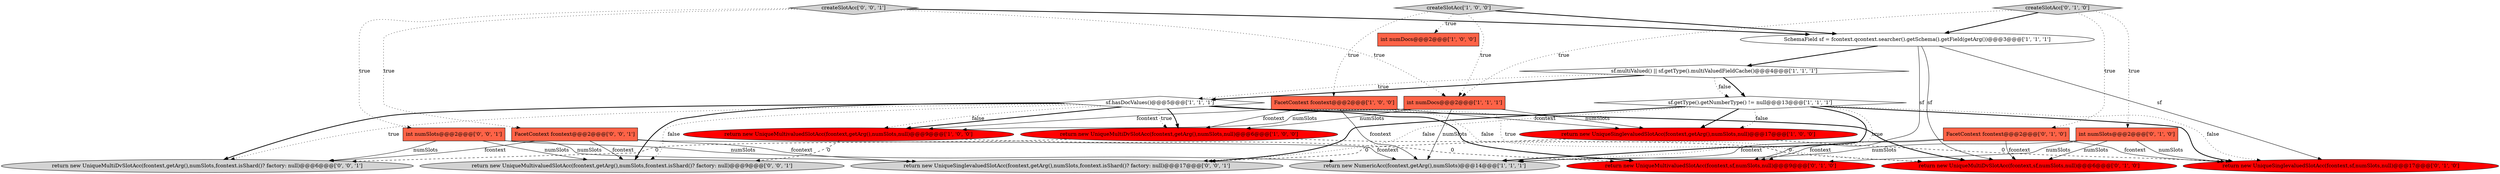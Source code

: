 digraph {
10 [style = filled, label = "return new UniqueMultivaluedSlotAcc(fcontext,getArg(),numSlots,null)@@@9@@@['1', '0', '0']", fillcolor = red, shape = ellipse image = "AAA1AAABBB1BBB"];
6 [style = filled, label = "createSlotAcc['1', '0', '0']", fillcolor = lightgray, shape = diamond image = "AAA0AAABBB1BBB"];
0 [style = filled, label = "return new NumericAcc(fcontext,getArg(),numSlots)@@@14@@@['1', '1', '1']", fillcolor = lightgray, shape = ellipse image = "AAA0AAABBB1BBB"];
16 [style = filled, label = "return new UniqueMultiDvSlotAcc(fcontext,sf,numSlots,null)@@@6@@@['0', '1', '0']", fillcolor = red, shape = ellipse image = "AAA1AAABBB2BBB"];
14 [style = filled, label = "FacetContext fcontext@@@2@@@['0', '1', '0']", fillcolor = tomato, shape = box image = "AAA0AAABBB2BBB"];
15 [style = filled, label = "return new UniqueMultivaluedSlotAcc(fcontext,sf,numSlots,null)@@@9@@@['0', '1', '0']", fillcolor = red, shape = ellipse image = "AAA1AAABBB2BBB"];
13 [style = filled, label = "return new UniqueSinglevaluedSlotAcc(fcontext,sf,numSlots,null)@@@17@@@['0', '1', '0']", fillcolor = red, shape = ellipse image = "AAA1AAABBB2BBB"];
2 [style = filled, label = "int numDocs@@@2@@@['1', '0', '0']", fillcolor = tomato, shape = box image = "AAA0AAABBB1BBB"];
22 [style = filled, label = "return new UniqueSinglevaluedSlotAcc(fcontext,getArg(),numSlots,fcontext.isShard()? factory: null)@@@17@@@['0', '0', '1']", fillcolor = lightgray, shape = ellipse image = "AAA0AAABBB3BBB"];
12 [style = filled, label = "int numSlots@@@2@@@['0', '1', '0']", fillcolor = tomato, shape = box image = "AAA0AAABBB2BBB"];
21 [style = filled, label = "return new UniqueMultivaluedSlotAcc(fcontext,getArg(),numSlots,fcontext.isShard()? factory: null)@@@9@@@['0', '0', '1']", fillcolor = lightgray, shape = ellipse image = "AAA0AAABBB3BBB"];
23 [style = filled, label = "return new UniqueMultiDvSlotAcc(fcontext,getArg(),numSlots,fcontext.isShard()? factory: null)@@@6@@@['0', '0', '1']", fillcolor = lightgray, shape = ellipse image = "AAA0AAABBB3BBB"];
7 [style = filled, label = "return new UniqueMultiDvSlotAcc(fcontext,getArg(),numSlots,null)@@@6@@@['1', '0', '0']", fillcolor = red, shape = ellipse image = "AAA1AAABBB1BBB"];
3 [style = filled, label = "return new UniqueSinglevaluedSlotAcc(fcontext,getArg(),numSlots,null)@@@17@@@['1', '0', '0']", fillcolor = red, shape = ellipse image = "AAA1AAABBB1BBB"];
18 [style = filled, label = "FacetContext fcontext@@@2@@@['0', '0', '1']", fillcolor = tomato, shape = box image = "AAA0AAABBB3BBB"];
19 [style = filled, label = "int numSlots@@@2@@@['0', '0', '1']", fillcolor = tomato, shape = box image = "AAA0AAABBB3BBB"];
5 [style = filled, label = "FacetContext fcontext@@@2@@@['1', '0', '0']", fillcolor = tomato, shape = box image = "AAA0AAABBB1BBB"];
4 [style = filled, label = "sf.multiValued() || sf.getType().multiValuedFieldCache()@@@4@@@['1', '1', '1']", fillcolor = white, shape = diamond image = "AAA0AAABBB1BBB"];
9 [style = filled, label = "sf.hasDocValues()@@@5@@@['1', '1', '1']", fillcolor = white, shape = diamond image = "AAA0AAABBB1BBB"];
1 [style = filled, label = "sf.getType().getNumberType() != null@@@13@@@['1', '1', '1']", fillcolor = white, shape = diamond image = "AAA0AAABBB1BBB"];
20 [style = filled, label = "createSlotAcc['0', '0', '1']", fillcolor = lightgray, shape = diamond image = "AAA0AAABBB3BBB"];
11 [style = filled, label = "int numDocs@@@2@@@['1', '1', '1']", fillcolor = tomato, shape = box image = "AAA0AAABBB1BBB"];
17 [style = filled, label = "createSlotAcc['0', '1', '0']", fillcolor = lightgray, shape = diamond image = "AAA0AAABBB2BBB"];
8 [style = filled, label = "SchemaField sf = fcontext.qcontext.searcher().getSchema().getField(getArg())@@@3@@@['1', '1', '1']", fillcolor = white, shape = ellipse image = "AAA0AAABBB1BBB"];
10->15 [style = dashed, label="0"];
4->9 [style = bold, label=""];
17->8 [style = bold, label=""];
1->3 [style = dotted, label="false"];
9->15 [style = dotted, label="false"];
9->21 [style = dotted, label="false"];
8->13 [style = solid, label="sf"];
7->23 [style = dashed, label="0"];
10->21 [style = dashed, label="0"];
20->11 [style = dotted, label="true"];
19->21 [style = solid, label="numSlots"];
7->16 [style = dashed, label="0"];
11->3 [style = solid, label="numSlots"];
11->0 [style = solid, label="numSlots"];
1->3 [style = bold, label=""];
17->14 [style = dotted, label="true"];
8->16 [style = solid, label="sf"];
3->22 [style = dashed, label="0"];
1->0 [style = bold, label=""];
19->23 [style = solid, label="numSlots"];
9->10 [style = bold, label=""];
14->16 [style = solid, label="fcontext"];
8->15 [style = solid, label="sf"];
9->7 [style = bold, label=""];
19->0 [style = solid, label="numSlots"];
18->23 [style = solid, label="fcontext"];
20->19 [style = dotted, label="true"];
1->13 [style = bold, label=""];
3->13 [style = dashed, label="0"];
9->16 [style = bold, label=""];
19->22 [style = solid, label="numSlots"];
1->22 [style = bold, label=""];
12->16 [style = solid, label="numSlots"];
12->15 [style = solid, label="numSlots"];
9->23 [style = bold, label=""];
20->8 [style = bold, label=""];
6->2 [style = dotted, label="true"];
5->0 [style = solid, label="fcontext"];
11->7 [style = solid, label="numSlots"];
17->12 [style = dotted, label="true"];
12->0 [style = solid, label="numSlots"];
9->23 [style = dotted, label="true"];
18->22 [style = solid, label="fcontext"];
9->15 [style = bold, label=""];
1->22 [style = dotted, label="false"];
5->7 [style = solid, label="fcontext"];
5->10 [style = solid, label="fcontext"];
6->8 [style = bold, label=""];
12->13 [style = solid, label="numSlots"];
9->21 [style = bold, label=""];
20->18 [style = dotted, label="true"];
14->0 [style = solid, label="fcontext"];
18->0 [style = solid, label="fcontext"];
4->1 [style = bold, label=""];
4->1 [style = dotted, label="false"];
14->15 [style = solid, label="fcontext"];
11->10 [style = solid, label="numSlots"];
8->4 [style = bold, label=""];
1->0 [style = dotted, label="true"];
4->9 [style = dotted, label="true"];
9->7 [style = dotted, label="true"];
6->11 [style = dotted, label="true"];
9->16 [style = dotted, label="true"];
5->3 [style = solid, label="fcontext"];
9->10 [style = dotted, label="false"];
14->13 [style = solid, label="fcontext"];
1->13 [style = dotted, label="false"];
18->21 [style = solid, label="fcontext"];
6->5 [style = dotted, label="true"];
17->11 [style = dotted, label="true"];
}
